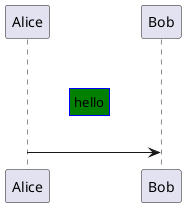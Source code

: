 {
  "sha1": "mkipgpld9wka2b60nxxns5k4b29nn85",
  "insertion": {
    "when": "2024-06-03T18:59:35.361Z",
    "url": "https://github.com/plantuml/plantuml/issues/218",
    "user": "plantuml@gmail.com"
  }
}
@startuml

skinparam SequenceMessage {
  Margin 35
  Padding 5
  BackgroundColor Green
  BorderColor Blue
}
Alice->Bob : hello

@enduml
